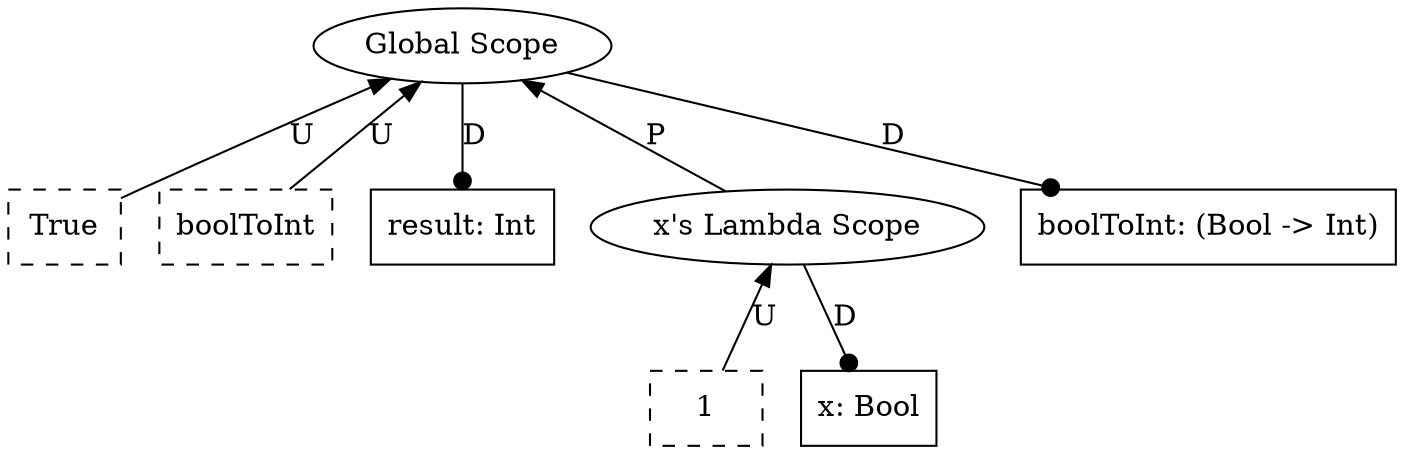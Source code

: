 graph {
    7 [label=True
      ,shape=box
      ,style=dashed];
    6 [label=boolToInt
      ,shape=box
      ,style=dashed];
    5 [label="result: Int"
      ,shape=box];
    4 [label=1
      ,shape=box
      ,style=dashed];
    3 [label="x: Bool",shape=box];
    2 [label="x's Lambda Scope"
      ,shape=ellipse];
    1 [label="boolToInt: (Bool -> Int)"
      ,shape=box];
    0 [label="Global Scope"
      ,shape=ellipse];
    0 -- 7 [label=U,dir=back];
    0 -- 6 [label=U,dir=back];
    0 -- 5 [label=D
           ,dir=forward
           ,arrowhead=dot];
    2 -- 4 [label=U,dir=back];
    2 -- 3 [label=D
           ,dir=forward
           ,arrowhead=dot];
    0 -- 2 [label=P,dir=back];
    0 -- 1 [label=D
           ,dir=forward
           ,arrowhead=dot];
}
